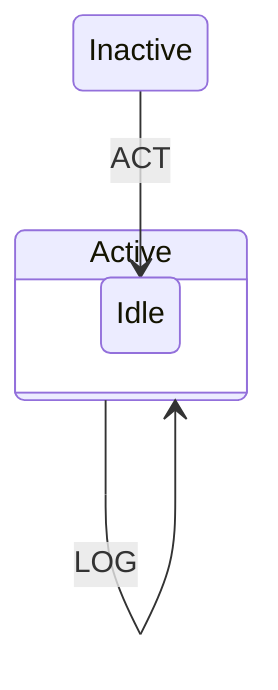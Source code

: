 stateDiagram-v2
            state Active {
              Idle
            }
            Inactive --> Idle: ACT
            Active --> Active: LOG